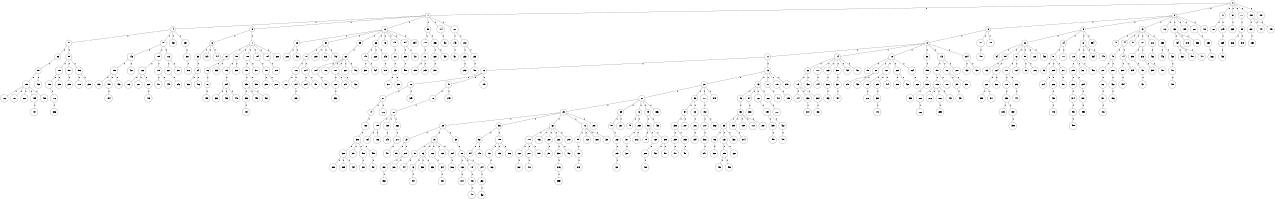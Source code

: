 graph G {
size="8.5,11;"
ratio = "expand;"
fixedsize="true;"
overlap="scale;"
node[shape=circle,width=.12,hight=.12,fontsize=12]
edge[fontsize=12]

0[label=" 0" color=black, pos="0.88560353,1.1411064!"];
1[label=" 1" color=black, pos="1.6471008,1.0781565!"];
2[label=" 2" color=black, pos="2.033503,1.2926166!"];
3[label=" 3" color=black, pos="1.8447437,0.15185859!"];
4[label=" 4" color=black, pos="1.8451859,2.2925003!"];
5[label=" 5" color=black, pos="2.2535921,2.6069397!"];
6[label=" 6" color=black, pos="1.7961394,0.56433489!"];
7[label=" 7" color=black, pos="1.1336665,1.0904903!"];
8[label=" 8" color=black, pos="2.0627262,0.36246043!"];
9[label=" 9" color=black, pos="0.1266523,1.4836723!"];
10[label=" 10" color=black, pos="1.1266256,0.112729!"];
11[label=" 11" color=black, pos="2.98296,2.264494!"];
12[label=" 12" color=black, pos="0.039567955,2.7737928!"];
13[label=" 13" color=black, pos="0.27637841,2.9498243!"];
14[label=" 14" color=black, pos="0.52128677,2.3589642!"];
15[label=" 15" color=black, pos="2.8545875,0.67422327!"];
16[label=" 16" color=black, pos="2.6810512,0.62714064!"];
17[label=" 17" color=black, pos="2.4773006,2.9678588!"];
18[label=" 18" color=black, pos="0.88710184,2.5752955!"];
19[label=" 19" color=black, pos="2.3451753,2.6982078!"];
20[label=" 20" color=black, pos="2.3967837,1.6779033!"];
21[label=" 21" color=black, pos="0.85273305,2.7456799!"];
22[label=" 22" color=black, pos="1.1418869,0.028973068!"];
23[label=" 23" color=black, pos="0.55409852,2.913788!"];
24[label=" 24" color=black, pos="2.73988,2.0428532!"];
25[label=" 25" color=black, pos="1.6517416,0.82110687!"];
26[label=" 26" color=black, pos="1.0912997,1.4089053!"];
27[label=" 27" color=black, pos="0.23619184,2.8212183!"];
28[label=" 28" color=black, pos="2.5791138,0.30613764!"];
29[label=" 29" color=black, pos="0.12684931,0.80586662!"];
30[label=" 30" color=black, pos="2.1564616,1.2652106!"];
31[label=" 31" color=black, pos="1.538036,1.9457098!"];
32[label=" 32" color=black, pos="2.7199272,0.4950967!"];
33[label=" 33" color=black, pos="0.99927491,2.9105122!"];
34[label=" 34" color=black, pos="2.7126059,0.52704962!"];
35[label=" 35" color=black, pos="2.4265306,0.58177331!"];
36[label=" 36" color=black, pos="2.8473896,0.43749119!"];
37[label=" 37" color=black, pos="1.9397285,2.2429751!"];
38[label=" 38" color=black, pos="2.0781975,2.8067502!"];
39[label=" 39" color=black, pos="0.68718423,2.8941496!"];
40[label=" 40" color=black, pos="1.741023,1.7787802!"];
41[label=" 41" color=black, pos="1.7054498,1.8308725!"];
42[label=" 42" color=black, pos="2.0087099,0.36685355!"];
43[label=" 43" color=black, pos="0.70619012,2.4408849!"];
44[label=" 44" color=black, pos="2.8365378,1.5278186!"];
45[label=" 45" color=black, pos="1.1217339,0.87245639!"];
46[label=" 46" color=black, pos="0.27897943,2.8161649!"];
47[label=" 47" color=black, pos="0.43166665,2.3732751!"];
48[label=" 48" color=black, pos="0.099560767,1.9129876!"];
49[label=" 49" color=black, pos="1.8413477,2.2230664!"];
50[label=" 50" color=black, pos="0.10178234,1.2852981!"];
51[label=" 51" color=black, pos="2.5385468,0.36155218!"];
52[label=" 52" color=black, pos="1.6045592,0.1513509!"];
53[label=" 53" color=black, pos="1.6601646,1.9262245!"];
54[label=" 54" color=black, pos="0.70301389,0.90530766!"];
55[label=" 55" color=black, pos="0.45270391,1.3073702!"];
56[label=" 56" color=black, pos="0.43063801,0.35727528!"];
57[label=" 57" color=black, pos="1.964218,2.1220433!"];
58[label=" 58" color=black, pos="1.1702616,1.8739728!"];
59[label=" 59" color=black, pos="2.1335244,0.083892995!"];
60[label=" 60" color=black, pos="2.1248958,1.4643767!"];
61[label=" 61" color=black, pos="0.25905118,2.7242044!"];
62[label=" 62" color=black, pos="0.13299057,0.096745607!"];
63[label=" 63" color=black, pos="0.90809478,2.1379592!"];
64[label=" 64" color=black, pos="0.62447367,0.61071848!"];
65[label=" 65" color=black, pos="2.0755761,2.654692!"];
66[label=" 66" color=black, pos="0.14010311,0.9546461!"];
67[label=" 67" color=black, pos="1.7641898,0.011711109!"];
68[label=" 68" color=black, pos="1.273783,1.674146!"];
69[label=" 69" color=black, pos="1.8666889,0.49489924!"];
70[label=" 70" color=black, pos="1.0278624,0.58537399!"];
71[label=" 71" color=black, pos="1.9957607,0.27469002!"];
72[label=" 72" color=black, pos="2.2185676,2.208926!"];
73[label=" 73" color=black, pos="1.6181702,1.5399814!"];
74[label=" 74" color=black, pos="0.39228294,0.031900872!"];
75[label=" 75" color=black, pos="2.5331666,2.0455584!"];
76[label=" 76" color=black, pos="1.5196998,2.3397838!"];
77[label=" 77" color=black, pos="2.1180548,2.3860682!"];
78[label=" 78" color=black, pos="0.42632789,1.0818745!"];
79[label=" 79" color=black, pos="0.69477533,2.0423229!"];
80[label=" 80" color=black, pos="1.241973,0.20748667!"];
81[label=" 81" color=black, pos="0.11486703,2.6184166!"];
82[label=" 82" color=black, pos="2.2420957,1.6636228!"];
83[label=" 83" color=black, pos="1.6939294,2.5822119!"];
84[label=" 84" color=black, pos="0.42888561,0.60001787!"];
85[label=" 85" color=black, pos="0.75667876,0.69285774!"];
86[label=" 86" color=black, pos="0.95752823,1.6050952!"];
87[label=" 87" color=black, pos="1.1312968,2.5656465!"];
88[label=" 88" color=black, pos="0.89866706,0.23341302!"];
89[label=" 89" color=black, pos="2.5206013,1.5206841!"];
90[label=" 90" color=black, pos="0.50214706,2.5379592!"];
91[label=" 91" color=black, pos="2.893488,2.4097057!"];
92[label=" 92" color=black, pos="2.0421669,1.8693141!"];
93[label=" 93" color=black, pos="0.99580962,1.9818523!"];
94[label=" 94" color=black, pos="1.336904,2.6056414!"];
95[label=" 95" color=black, pos="0.2343656,1.8414706!"];
96[label=" 96" color=black, pos="2.9444211,0.14656676!"];
97[label=" 97" color=black, pos="2.9267132,0.22771937!"];
98[label=" 98" color=black, pos="2.8515577,2.6249368!"];
99[label=" 99" color=black, pos="2.8858498,2.0674193!"];
100[label=" 100" color=black, pos="2.044366,1.7268623!"];
101[label=" 101" color=black, pos="1.4989051,1.9935135!"];
102[label=" 102" color=black, pos="1.295662,1.30401!"];
103[label=" 103" color=black, pos="1.7704429,2.6630603!"];
104[label=" 104" color=black, pos="2.2203642,0.17988644!"];
105[label=" 105" color=black, pos="0.47687788,2.5759377!"];
106[label=" 106" color=black, pos="1.1732844,1.0734812!"];
107[label=" 107" color=black, pos="2.2355169,2.9871508!"];
108[label=" 108" color=black, pos="0.077633761,2.3200587!"];
109[label=" 109" color=black, pos="1.4227276,2.412348!"];
110[label=" 110" color=black, pos="2.9127271,1.2484172!"];
111[label=" 111" color=black, pos="2.8618386,2.3980341!"];
112[label=" 112" color=black, pos="2.7211045,2.2292802!"];
113[label=" 113" color=black, pos="0.9855263,2.5264179!"];
114[label=" 114" color=black, pos="1.0060923,2.2179449!"];
115[label=" 115" color=black, pos="1.7407996,2.5214922!"];
116[label=" 116" color=black, pos="2.9191087,1.3949722!"];
117[label=" 117" color=black, pos="0.15512309,1.0602258!"];
118[label=" 118" color=black, pos="1.5236783,2.7510203!"];
119[label=" 119" color=black, pos="1.2201205,0.46771961!"];
120[label=" 120" color=black, pos="0.72697481,2.1392074!"];
121[label=" 121" color=black, pos="1.5022176,0.87131181!"];
122[label=" 122" color=black, pos="2.2655245,1.7499192!"];
123[label=" 123" color=black, pos="2.2943523,0.82475738!"];
124[label=" 124" color=black, pos="0.11296232,0.55529723!"];
125[label=" 125" color=black, pos="0.027049846,2.3359356!"];
126[label=" 126" color=black, pos="1.924166,0.93624497!"];
127[label=" 127" color=black, pos="0.23601022,1.0855115!"];
128[label=" 128" color=black, pos="1.1009643,0.67548613!"];
129[label=" 129" color=black, pos="0.89034422,1.1114919!"];
130[label=" 130" color=black, pos="1.6360546,2.1621927!"];
131[label=" 131" color=black, pos="0.13282247,1.1438679!"];
132[label=" 132" color=black, pos="2.2066797,0.51387021!"];
133[label=" 133" color=black, pos="0.3146882,0.78445767!"];
134[label=" 134" color=black, pos="1.9367618,0.38314071!"];
135[label=" 135" color=black, pos="2.1246672,1.135757!"];
136[label=" 136" color=black, pos="0.69337105,1.8288135!"];
137[label=" 137" color=black, pos="2.3580411,0.73958395!"];
138[label=" 138" color=black, pos="0.80171645,1.9245026!"];
139[label=" 139" color=black, pos="2.8887268,1.1803237!"];
140[label=" 140" color=black, pos="2.7675357,2.3291361!"];
141[label=" 141" color=black, pos="2.5439998,1.3210782!"];
142[label=" 142" color=black, pos="0.83429637,0.65353349!"];
143[label=" 143" color=black, pos="0.17287104,0.18459516!"];
144[label=" 144" color=black, pos="1.6005336,2.4499574!"];
145[label=" 145" color=black, pos="1.9537141,1.9526703!"];
146[label=" 146" color=black, pos="1.091318,0.68996944!"];
147[label=" 147" color=black, pos="0.94554351,2.0754513!"];
148[label=" 148" color=black, pos="2.5644871,0.79530317!"];
149[label=" 149" color=black, pos="2.5181811,0.58924835!"];
150[label=" 150" color=black, pos="0.8206002,2.3114411!"];
151[label=" 151" color=black, pos="1.0320723,2.8597133!"];
152[label=" 152" color=black, pos="2.5094449,2.5911806!"];
153[label=" 153" color=black, pos="0.49921201,2.2185895!"];
154[label=" 154" color=black, pos="1.4210239,1.5705748!"];
155[label=" 155" color=black, pos="0.77885209,1.0796466!"];
156[label=" 156" color=black, pos="0.050613513,2.451826!"];
157[label=" 157" color=black, pos="0.99133111,0.92127209!"];
158[label=" 158" color=black, pos="2.2838562,1.8054025!"];
159[label=" 159" color=black, pos="0.72874937,2.9485344!"];
160[label=" 160" color=black, pos="0.97478658,0.70135325!"];
161[label=" 161" color=black, pos="2.0835659,1.0645286!"];
162[label=" 162" color=black, pos="0.8285017,1.8711571!"];
163[label=" 163" color=black, pos="0.28112957,2.9506929!"];
164[label=" 164" color=black, pos="2.8257535,0.9005377!"];
165[label=" 165" color=black, pos="2.4435933,0.62901592!"];
166[label=" 166" color=black, pos="0.054522946,0.043377921!"];
167[label=" 167" color=black, pos="0.099534352,1.0214666!"];
168[label=" 168" color=black, pos="1.5316273,0.54831952!"];
169[label=" 169" color=black, pos="1.6427626,0.11978299!"];
170[label=" 170" color=black, pos="1.2479516,2.0786181!"];
171[label=" 171" color=black, pos="1.9417438,0.86082423!"];
172[label=" 172" color=black, pos="1.4318299,0.58458197!"];
173[label=" 173" color=black, pos="0.58317172,0.60287263!"];
174[label=" 174" color=black, pos="2.6480164,2.420967!"];
175[label=" 175" color=black, pos="2.6381629,0.82187165!"];
176[label=" 176" color=black, pos="0.1652534,0.78498344!"];
177[label=" 177" color=black, pos="0.98303931,0.27928026!"];
178[label=" 178" color=black, pos="2.8957065,1.760072!"];
179[label=" 179" color=black, pos="1.3872093,0.60494774!"];
180[label=" 180" color=black, pos="1.3822582,1.6944625!"];
181[label=" 181" color=black, pos="2.4031276,0.60312457!"];
182[label=" 182" color=black, pos="0.94358566,2.7986947!"];
183[label=" 183" color=black, pos="2.4665251,1.7515387!"];
184[label=" 184" color=black, pos="2.9907575,2.4397945!"];
185[label=" 185" color=black, pos="2.4412886,1.2047877!"];
186[label=" 186" color=black, pos="2.0769731,2.1744455!"];
187[label=" 187" color=black, pos="2.5857559,2.2832217!"];
188[label=" 188" color=black, pos="2.968923,0.93344401!"];
189[label=" 189" color=black, pos="0.27501929,1.4231945!"];
190[label=" 190" color=black, pos="1.5606601,0.80035348!"];
191[label=" 191" color=black, pos="2.8424556,1.6589638!"];
192[label=" 192" color=black, pos="0.08841441,2.8070099!"];
193[label=" 193" color=black, pos="0.81783302,1.8666982!"];
194[label=" 194" color=black, pos="2.9766572,2.3589885!"];
195[label=" 195" color=black, pos="1.820537,0.5304273!"];
196[label=" 196" color=black, pos="0.6198944,1.1615105!"];
197[label=" 197" color=black, pos="2.0004399,1.1135186!"];
198[label=" 198" color=black, pos="2.8065943,2.5882853!"];
199[label=" 199" color=black, pos="1.4657643,1.4822629!"];
200[label=" 200" color=black, pos="0.34600728,1.0838818!"];
201[label=" 201" color=black, pos="2.3010703,1.0586464!"];
202[label=" 202" color=black, pos="1.9917236,2.8401408!"];
203[label=" 203" color=black, pos="1.0598452,0.60172058!"];
204[label=" 204" color=black, pos="2.8344394,2.5746532!"];
205[label=" 205" color=black, pos="0.34793621,0.39597925!"];
206[label=" 206" color=black, pos="0.60204399,0.80358039!"];
207[label=" 207" color=black, pos="1.2315135,1.6219871!"];
208[label=" 208" color=black, pos="0.57511611,2.7413611!"];
209[label=" 209" color=black, pos="0.65644876,0.15391401!"];
210[label=" 210" color=black, pos="2.2176424,0.46043302!"];
211[label=" 211" color=black, pos="2.3646228,1.9572272!"];
212[label=" 212" color=black, pos="1.8253847,1.0339414!"];
213[label=" 213" color=black, pos="0.22005229,0.32785145!"];
214[label=" 214" color=black, pos="2.4141852,0.8899046!"];
215[label=" 215" color=black, pos="0.41727516,2.2232195!"];
216[label=" 216" color=black, pos="2.2177605,1.8685777!"];
217[label=" 217" color=black, pos="2.7645882,2.5223816!"];
218[label=" 218" color=black, pos="0.016546498,1.2597182!"];
219[label=" 219" color=black, pos="2.0449683,1.5802315!"];
220[label=" 220" color=black, pos="0.7488258,0.043673915!"];
221[label=" 221" color=black, pos="2.0440937,2.7909744!"];
222[label=" 222" color=black, pos="2.5029572,1.1039776!"];
223[label=" 223" color=black, pos="0.19277064,1.9126236!"];
224[label=" 224" color=black, pos="0.2917778,1.2847404!"];
225[label=" 225" color=black, pos="1.8036931,2.0385966!"];
226[label=" 226" color=black, pos="0.78993666,0.20140891!"];
227[label=" 227" color=black, pos="0.5152602,1.7052579!"];
228[label=" 228" color=black, pos="0.39581342,0.2329641!"];
229[label=" 229" color=black, pos="1.1204572,1.898186!"];
230[label=" 230" color=black, pos="1.7048175,1.5436468!"];
231[label=" 231" color=black, pos="0.32936073,2.3081192!"];
232[label=" 232" color=black, pos="1.2374718,2.6775045!"];
233[label=" 233" color=black, pos="0.39998159,1.8614045!"];
234[label=" 234" color=black, pos="0.014415893,0.024823169!"];
235[label=" 235" color=black, pos="1.8444538,2.7937621!"];
236[label=" 236" color=black, pos="1.4790129,2.6801743!"];
237[label=" 237" color=black, pos="0.050664683,0.2228845!"];
238[label=" 238" color=black, pos="2.5805239,0.65307025!"];
239[label=" 239" color=black, pos="2.2228017,2.5310231!"];
240[label=" 240" color=black, pos="0.55404905,2.5014384!"];
241[label=" 241" color=black, pos="0.9246287,1.1439489!"];
242[label=" 242" color=black, pos="0.4256562,1.4687207!"];
243[label=" 243" color=black, pos="2.8988531,2.5103772!"];
244[label=" 244" color=black, pos="1.289209,0.97733611!"];
245[label=" 245" color=black, pos="1.7689118,0.095355811!"];
246[label=" 246" color=black, pos="0.96675189,2.2593203!"];
247[label=" 247" color=black, pos="0.70961552,0.64982713!"];
248[label=" 248" color=black, pos="0.99887099,1.2176952!"];
249[label=" 249" color=black, pos="2.5141084,0.86254429!"];
250[label=" 250" color=black, pos="0.53041614,0.20987455!"];
251[label=" 251" color=black, pos="2.5937478,0.80713529!"];
252[label=" 252" color=black, pos="2.9108033,2.2228304!"];
253[label=" 253" color=black, pos="2.984692,2.0291508!"];
254[label=" 254" color=black, pos="0.06661227,0.14099752!"];
255[label=" 255" color=black, pos="0.078814391,2.0398924!"];
256[label=" 256" color=black, pos="0.94209016,1.0011851!"];
257[label=" 257" color=black, pos="1.6192317,0.39596306!"];
258[label=" 258" color=black, pos="1.1949943,2.5789171!"];
259[label=" 259" color=black, pos="1.3260894,0.67169882!"];
260[label=" 260" color=black, pos="1.1705238,0.91660774!"];
261[label=" 261" color=black, pos="1.2127154,1.1066597!"];
262[label=" 262" color=black, pos="0.23422951,0.055555498!"];
263[label=" 263" color=black, pos="1.0384818,2.3907293!"];
264[label=" 264" color=black, pos="0.35303544,1.4367705!"];
265[label=" 265" color=black, pos="1.2556437,1.1219149!"];
266[label=" 266" color=black, pos="0.43857117,0.23938013!"];
267[label=" 267" color=black, pos="1.0868844,0.0015531853!"];
268[label=" 268" color=black, pos="1.8056082,2.4126239!"];
269[label=" 269" color=black, pos="2.8639194,0.29765132!"];
270[label=" 270" color=black, pos="0.76694082,1.4111928!"];
271[label=" 271" color=black, pos="2.4486547,0.78599467!"];
272[label=" 272" color=black, pos="2.1938365,2.7739572!"];
273[label=" 273" color=black, pos="1.0554988,2.9001182!"];
274[label=" 274" color=black, pos="0.59670412,1.2587305!"];
275[label=" 275" color=black, pos="2.0505773,0.94099661!"];
276[label=" 276" color=black, pos="1.1784446,0.87450912!"];
277[label=" 277" color=black, pos="1.8729041,0.14051292!"];
278[label=" 278" color=black, pos="1.5253673,0.44526762!"];
279[label=" 279" color=black, pos="0.35362786,2.7757121!"];
280[label=" 280" color=black, pos="1.4540275,0.99694453!"];
281[label=" 281" color=black, pos="0.44554141,1.0035961!"];
282[label=" 282" color=black, pos="1.0365611,2.725834!"];
283[label=" 283" color=black, pos="2.5226103,2.943324!"];
284[label=" 284" color=black, pos="0.020451161,1.7434188!"];
285[label=" 285" color=black, pos="2.9899935,1.5332003!"];
286[label=" 286" color=black, pos="0.43563748,0.48938273!"];
287[label=" 287" color=black, pos="1.2097302,0.33672968!"];
288[label=" 288" color=black, pos="2.8147641,1.1732838!"];
289[label=" 289" color=black, pos="2.230737,0.30255101!"];
290[label=" 290" color=black, pos="2.4392066,1.3544366!"];
291[label=" 291" color=black, pos="2.6952157,0.66287167!"];
292[label=" 292" color=black, pos="1.1155937,1.6090221!"];
293[label=" 293" color=black, pos="1.2902222,0.62094799!"];
294[label=" 294" color=black, pos="0.12069026,0.51512504!"];
295[label=" 295" color=black, pos="1.3754255,2.9941781!"];
296[label=" 296" color=black, pos="2.1855289,0.45049504!"];
297[label=" 297" color=black, pos="2.3443419,0.683564!"];
298[label=" 298" color=black, pos="0.78143108,1.7453653!"];
299[label=" 299" color=black, pos="2.3357612,0.19231356!"];
300[label=" 300" color=black, pos="0.81452749,0.55694202!"];
301[label=" 301" color=black, pos="2.9435581,1.8306094!"];
302[label=" 302" color=black, pos="0.28822072,0.39466875!"];
303[label=" 303" color=black, pos="2.1975892,2.8538358!"];
304[label=" 304" color=black, pos="0.55630871,0.79938398!"];
305[label=" 305" color=black, pos="0.057376863,2.6841991!"];
306[label=" 306" color=black, pos="2.5209486,2.3154547!"];
307[label=" 307" color=black, pos="1.8378015,2.3080645!"];
308[label=" 308" color=black, pos="2.3091039,1.7570787!"];
309[label=" 309" color=black, pos="2.0428966,1.3169103!"];
310[label=" 310" color=black, pos="0.93342251,0.99476351!"];
311[label=" 311" color=black, pos="2.1004258,2.5141298!"];
312[label=" 312" color=black, pos="2.1529301,1.5573852!"];
313[label=" 313" color=black, pos="0.79646172,0.049114905!"];
314[label=" 314" color=black, pos="0.67114869,1.17412!"];
315[label=" 315" color=black, pos="2.8723378,2.1612791!"];
316[label=" 316" color=black, pos="1.3471911,2.4341037!"];
317[label=" 317" color=black, pos="0.5060458,2.721205!"];
318[label=" 318" color=black, pos="0.46259306,2.57048!"];
319[label=" 319" color=black, pos="0.56456775,2.2197535!"];
320[label=" 320" color=black, pos="2.3981235,0.92780481!"];
321[label=" 321" color=black, pos="2.0187229,2.5119955!"];
322[label=" 322" color=black, pos="1.3414893,2.1988217!"];
323[label=" 323" color=black, pos="0.16830003,1.3952689!"];
324[label=" 324" color=black, pos="2.2784585,1.9055788!"];
325[label=" 325" color=black, pos="1.5803866,2.2239727!"];
326[label=" 326" color=black, pos="0.34275222,1.6059985!"];
327[label=" 327" color=black, pos="0.87906238,1.6248178!"];
328[label=" 328" color=black, pos="2.6028906,1.4717711!"];
329[label=" 329" color=black, pos="1.5295423,2.311485!"];
330[label=" 330" color=black, pos="0.66988202,2.0848588!"];
331[label=" 331" color=black, pos="1.8704075,1.3536732!"];
332[label=" 332" color=black, pos="2.3095002,1.9333704!"];
333[label=" 333" color=black, pos="1.8860358,2.9328664!"];
334[label=" 334" color=black, pos="0.9517957,0.13610794!"];
335[label=" 335" color=black, pos="2.3646169,0.10804393!"];
336[label=" 336" color=black, pos="0.31354837,2.589121!"];
337[label=" 337" color=black, pos="1.5635815,1.7141224!"];
338[label=" 338" color=black, pos="2.4109128,1.0716456!"];
339[label=" 339" color=black, pos="0.27910874,0.4301864!"];
340[label=" 340" color=black, pos="2.6845708,2.4784957!"];
341[label=" 341" color=black, pos="2.5208999,0.79939451!"];
342[label=" 342" color=black, pos="2.950227,2.3035537!"];
343[label=" 343" color=black, pos="0.6964282,2.2823515!"];
344[label=" 344" color=black, pos="0.99141257,0.85306729!"];
345[label=" 345" color=black, pos="2.7720785,0.78845763!"];
346[label=" 346" color=black, pos="1.3661708,1.4643117!"];
347[label=" 347" color=black, pos="1.285422,2.2338884!"];
348[label=" 348" color=black, pos="0.25805489,2.5405993!"];
349[label=" 349" color=black, pos="1.1237461,0.25165034!"];
350[label=" 350" color=black, pos="1.2754963,0.38881705!"];
351[label=" 351" color=black, pos="0.96680158,2.981901!"];
352[label=" 352" color=black, pos="2.542641,2.5132082!"];
353[label=" 353" color=black, pos="1.402158,2.4977109!"];
354[label=" 354" color=black, pos="1.1617691,2.4136083!"];
355[label=" 355" color=black, pos="1.8565206,1.4171839!"];
356[label=" 356" color=black, pos="2.3598808,2.8935303!"];
357[label=" 357" color=black, pos="2.297777,0.55760008!"];
358[label=" 358" color=black, pos="0.70038463,0.54519778!"];
359[label=" 359" color=black, pos="0.61758563,1.6254004!"];
360[label=" 360" color=black, pos="2.3620672,0.47494614!"];
361[label=" 361" color=black, pos="2.4402745,0.53255392!"];
362[label=" 362" color=black, pos="1.9346796,1.0492346!"];
363[label=" 363" color=black, pos="1.5936589,0.90577572!"];
364[label=" 364" color=black, pos="0.4242017,0.43716665!"];
365[label=" 365" color=black, pos="1.9444866,1.295252!"];
366[label=" 366" color=black, pos="1.9411839,1.3120575!"];
367[label=" 367" color=black, pos="2.3675486,2.7189961!"];
368[label=" 368" color=black, pos="0.076066446,0.49384094!"];
369[label=" 369" color=black, pos="1.1665993,1.1183845!"];
370[label=" 370" color=black, pos="0.97255705,2.892479!"];
371[label=" 371" color=black, pos="2.6340376,0.51975566!"];
372[label=" 372" color=black, pos="1.5975608,1.780218!"];
373[label=" 373" color=black, pos="1.9516891,0.18691868!"];
374[label=" 374" color=black, pos="2.9159199,2.4516424!"];
375[label=" 375" color=black, pos="0.43643401,2.0130843!"];
376[label=" 376" color=black, pos="0.36458072,2.0288414!"];
377[label=" 377" color=black, pos="0.53332006,2.6324588!"];
378[label=" 378" color=black, pos="0.31484495,1.0720931!"];
379[label=" 379" color=black, pos="0.32319255,0.0071218819!"];
380[label=" 380" color=black, pos="0.54877106,1.4628007!"];
381[label=" 381" color=black, pos="2.86281,1.393333!"];
382[label=" 382" color=black, pos="2.1486956,2.0621983!"];
383[label=" 383" color=black, pos="1.0156139,2.09763!"];
384[label=" 384" color=black, pos="0.5822078,0.91137457!"];
385[label=" 385" color=black, pos="2.2736972,0.62140499!"];
386[label=" 386" color=black, pos="2.0687712,0.53742475!"];
387[label=" 387" color=black, pos="2.2853468,0.31271704!"];
388[label=" 388" color=black, pos="1.3318866,0.33457797!"];
389[label=" 389" color=black, pos="1.4252371,1.9734264!"];
390[label=" 390" color=black, pos="1.5728864,0.15906226!"];
391[label=" 391" color=black, pos="0.11090729,0.96869487!"];
392[label=" 392" color=black, pos="1.3831637,1.808643!"];
393[label=" 393" color=black, pos="1.4239028,1.2454031!"];
394[label=" 394" color=black, pos="2.123546,2.8846377!"];
395[label=" 395" color=black, pos="0.32737449,0.24301067!"];
396[label=" 396" color=black, pos="2.9728725,1.8539576!"];
397[label=" 397" color=black, pos="2.3054996,1.9720423!"];
398[label=" 398" color=black, pos="1.8630086,2.4668863!"];
399[label=" 399" color=black, pos="2.3877969,2.667031!"];
400[label=" 400" color=black, pos="2.3156506,2.4278215!"];
401[label=" 401" color=black, pos="2.9057219,0.23222741!"];
402[label=" 402" color=black, pos="0.45605246,2.4381608!"];
403[label=" 403" color=black, pos="0.31421989,0.44268799!"];
404[label=" 404" color=black, pos="1.2587601,0.68520204!"];
405[label=" 405" color=black, pos="1.1240295,2.4426457!"];
406[label=" 406" color=black, pos="1.788349,1.9609541!"];
407[label=" 407" color=black, pos="1.3451132,2.9471064!"];
408[label=" 408" color=black, pos="1.1036591,2.4003173!"];
409[label=" 409" color=black, pos="0.048152523,0.038649018!"];
410[label=" 410" color=black, pos="0.7494098,1.2876319!"];
411[label=" 411" color=black, pos="0.15798122,2.3507221!"];
412[label=" 412" color=black, pos="0.02696548,1.981001!"];
413[label=" 413" color=black, pos="2.6931685,1.1380332!"];
414[label=" 414" color=black, pos="1.3331788,2.6576634!"];
415[label=" 415" color=black, pos="2.7269724,0.33905586!"];
416[label=" 416" color=black, pos="1.9796977,2.8400126!"];
417[label=" 417" color=black, pos="0.37191778,0.53205522!"];
418[label=" 418" color=black, pos="0.35547136,2.1849573!"];
419[label=" 419" color=black, pos="0.55000706,1.9301939!"];
420[label=" 420" color=black, pos="2.5716035,0.72796753!"];
421[label=" 421" color=black, pos="0.3348417,1.7462895!"];
422[label=" 422" color=black, pos="0.96498793,2.3463125!"];
423[label=" 423" color=black, pos="1.0087227,0.5225918!"];
424[label=" 424" color=black, pos="1.4247415,0.016270638!"];
425[label=" 425" color=black, pos="2.2412659,0.91798687!"];
426[label=" 426" color=black, pos="1.368013,2.1101899!"];
427[label=" 427" color=black, pos="1.6386235,0.4949926!"];
428[label=" 428" color=black, pos="1.9515787,1.4749991!"];
429[label=" 429" color=black, pos="1.0889608,1.9544409!"];
430[label=" 430" color=black, pos="0.62524149,1.7459091!"];
431[label=" 431" color=black, pos="2.9861218,0.62238458!"];
432[label=" 432" color=black, pos="2.6311052,0.20752266!"];
433[label=" 433" color=black, pos="1.1869811,0.46910843!"];
434[label=" 434" color=black, pos="2.2284537,0.47301413!"];
435[label=" 435" color=black, pos="1.6196821,2.0773042!"];
436[label=" 436" color=black, pos="0.19096687,2.8576812!"];
437[label=" 437" color=black, pos="1.7735919,0.33387644!"];
438[label=" 438" color=black, pos="2.1128755,2.0327976!"];
439[label=" 439" color=black, pos="1.3482863,1.5098607!"];
440[label=" 440" color=black, pos="1.2938374,0.85176269!"];
441[label=" 441" color=black, pos="2.8428929,2.0358125!"];
442[label=" 442" color=black, pos="1.9001694,0.93842377!"];
443[label=" 443" color=black, pos="0.47683337,0.091112256!"];
444[label=" 444" color=black, pos="0.5680313,2.9477279!"];
445[label=" 445" color=black, pos="1.7609155,2.7404566!"];
446[label=" 446" color=black, pos="1.3613898,1.9727883!"];
447[label=" 447" color=black, pos="2.4284363,1.6890677!"];
448[label=" 448" color=black, pos="1.2000324,2.2030921!"];
449[label=" 449" color=black, pos="1.8617015,2.1142719!"];
450[label=" 450" color=black, pos="2.7477313,1.2817225!"];
451[label=" 451" color=black, pos="0.068423624,2.8923649!"];
452[label=" 452" color=black, pos="2.3216281,0.97807814!"];
453[label=" 453" color=black, pos="1.1216972,1.9563345!"];
454[label=" 454" color=black, pos="2.4917889,0.19276319!"];
455[label=" 455" color=black, pos="0.41177186,0.64249893!"];
456[label=" 456" color=black, pos="2.4226614,0.65472953!"];
457[label=" 457" color=black, pos="1.0844957,0.046233859!"];
458[label=" 458" color=black, pos="1.821697,0.056791628!"];
459[label=" 459" color=black, pos="1.700791,2.5265756!"];
460[label=" 460" color=black, pos="0.7892493,2.1049627!"];
461[label=" 461" color=black, pos="2.2231884,0.39403346!"];
462[label=" 462" color=black, pos="1.9904201,1.6352026!"];
463[label=" 463" color=black, pos="2.4686276,2.0139962!"];
464[label=" 464" color=black, pos="2.1232926,0.17565185!"];
465[label=" 465" color=black, pos="1.4377271,0.040015265!"];
466[label=" 466" color=black, pos="1.549842,0.1495447!"];
467[label=" 467" color=black, pos="1.0459634,1.2730522!"];
468[label=" 468" color=black, pos="1.1807739,2.7461592!"];
469[label=" 469" color=black, pos="0.43931211,0.11893969!"];
470[label=" 470" color=black, pos="1.7269893,1.8319241!"];
471[label=" 471" color=black, pos="1.0318438,0.086905816!"];
472[label=" 472" color=black, pos="2.514646,0.36292464!"];
473[label=" 473" color=black, pos="2.4844434,1.2117972!"];
474[label=" 474" color=black, pos="2.4997468,0.28491842!"];
475[label=" 475" color=black, pos="0.037462111,1.3809229!"];
476[label=" 476" color=black, pos="1.9359855,0.62219841!"];
477[label=" 477" color=black, pos="0.26727468,2.8050298!"];
478[label=" 478" color=black, pos="2.4952804,1.1898808!"];
479[label=" 479" color=black, pos="0.48287417,1.6822605!"];
480[label=" 480" color=black, pos="0.53934431,0.94989325!"];
481[label=" 481" color=black, pos="2.448125,2.0580731!"];
482[label=" 482" color=black, pos="0.52303227,0.49358203!"];
483[label=" 483" color=black, pos="2.9009621,0.77873043!"];
484[label=" 484" color=black, pos="0.0015869867,2.2122451!"];
485[label=" 485" color=black, pos="2.1420669,2.2631256!"];
486[label=" 486" color=black, pos="1.6542287,2.1644714!"];
487[label=" 487" color=black, pos="0.72979311,1.1346231!"];
488[label=" 488" color=black, pos="1.8919171,1.2929251!"];
489[label=" 489" color=black, pos="0.24620673,2.287914!"];
490[label=" 490" color=black, pos="2.6939897,0.32973338!"];
491[label=" 491" color=black, pos="0.65600091,1.4318993!"];
492[label=" 492" color=black, pos="0.50939264,0.92644957!"];
493[label=" 493" color=black, pos="1.6614193,2.2888069!"];
494[label=" 494" color=black, pos="1.6425817,1.4527509!"];
495[label=" 495" color=black, pos="2.3000103,2.6415122!"];
496[label=" 496" color=black, pos="1.6718903,1.5319695!"];
497[label=" 497" color=black, pos="2.2854355,0.68733606!"];
498[label=" 498" color=black, pos="0.60137941,1.5743769!"];
499[label=" 499" color=black, pos="1.1255332,1.9149682!"];
0--1[label="1"]
0--2[label="1"]
0--17[label="1"]
0--31[label="1"]
0--71[label="1"]
0--190[label="1"]
0--197[label="1"]
1--4[label="1"]
1--5[label="1"]
1--10[label="1"]
1--98[label="1"]
1--114[label="1"]
1--127[label="1"]
2--3[label="1"]
2--9[label="1"]
2--19[label="1"]
2--112[label="1"]
2--132[label="1"]
2--195[label="1"]
2--281[label="1"]
2--412[label="1"]
3--8[label="1"]
3--101[label="1"]
3--188[label="1"]
4--81[label="1"]
4--97[label="1"]
4--152[label="1"]
4--257[label="1"]
5--6[label="1"]
5--7[label="1"]
6--35[label="1"]
6--347[label="1"]
6--414[label="1"]
7--15[label="1"]
7--58[label="1"]
7--108[label="1"]
7--154[label="1"]
7--184[label="1"]
7--308[label="1"]
8--11[label="1"]
8--14[label="1"]
8--18[label="1"]
8--38[label="1"]
8--142[label="1"]
8--304[label="1"]
9--22[label="1"]
9--24[label="1"]
9--61[label="1"]
9--334[label="1"]
10--28[label="1"]
10--30[label="1"]
10--33[label="1"]
10--66[label="1"]
10--76[label="1"]
10--145[label="1"]
10--194[label="1"]
10--394[label="1"]
11--12[label="1"]
11--13[label="1"]
12--16[label="1"]
12--41[label="1"]
12--149[label="1"]
13--20[label="1"]
13--43[label="1"]
13--77[label="1"]
13--119[label="1"]
13--340[label="1"]
14--26[label="1"]
14--117[label="1"]
14--123[label="1"]
14--310[label="1"]
14--429[label="1"]
14--461[label="1"]
15--86[label="1"]
15--333[label="1"]
16--27[label="1"]
16--349[label="1"]
17--60[label="1"]
17--249[label="1"]
18--79[label="1"]
18--82[label="1"]
18--121[label="1"]
18--225[label="1"]
18--264[label="1"]
19--40[label="1"]
19--44[label="1"]
19--57[label="1"]
19--181[label="1"]
19--212[label="1"]
19--253[label="1"]
20--21[label="1"]
20--32[label="1"]
20--177[label="1"]
20--375[label="1"]
21--23[label="1"]
21--39[label="1"]
21--42[label="1"]
21--49[label="1"]
21--336[label="1"]
22--34[label="1"]
22--59[label="1"]
22--67[label="1"]
22--90[label="1"]
22--128[label="1"]
22--438[label="1"]
23--25[label="1"]
23--36[label="1"]
23--62[label="1"]
23--72[label="1"]
23--290[label="1"]
24--91[label="1"]
24--171[label="1"]
25--29[label="1"]
25--37[label="1"]
25--69[label="1"]
26--141[label="1"]
26--436[label="1"]
27--47[label="1"]
27--126[label="1"]
28--288[label="1"]
28--493[label="1"]
29--55[label="1"]
29--275[label="1"]
30--70[label="1"]
30--205[label="1"]
30--313[label="1"]
30--473[label="1"]
31--339[label="1"]
32--54[label="1"]
32--131[label="1"]
33--68[label="1"]
35--64[label="1"]
36--52[label="1"]
36--105[label="1"]
37--51[label="1"]
37--63[label="1"]
37--102[label="1"]
37--165[label="1"]
37--204[label="1"]
38--159[label="1"]
39--50[label="1"]
39--231[label="1"]
41--78[label="1"]
41--245[label="1"]
42--45[label="1"]
42--283[label="1"]
43--46[label="1"]
43--84[label="1"]
43--122[label="1"]
43--222[label="1"]
44--48[label="1"]
44--74[label="1"]
46--53[label="1"]
47--168[label="1"]
48--207[label="1"]
48--270[label="1"]
49--56[label="1"]
49--465[label="1"]
50--203[label="1"]
51--444[label="1"]
52--94[label="1"]
52--148[label="1"]
53--65[label="1"]
53--135[label="1"]
53--139[label="1"]
53--172[label="1"]
53--250[label="1"]
54--236[label="1"]
54--287[label="1"]
56--75[label="1"]
56--129[label="1"]
56--315[label="1"]
58--193[label="1"]
58--369[label="1"]
59--133[label="1"]
59--224[label="1"]
61--118[label="1"]
61--166[label="1"]
61--354[label="1"]
61--440[label="1"]
62--110[label="1"]
62--196[label="1"]
62--218[label="1"]
62--267[label="1"]
62--279[label="1"]
63--73[label="1"]
63--338[label="1"]
63--365[label="1"]
64--352[label="1"]
64--486[label="1"]
65--96[label="1"]
65--125[label="1"]
65--350[label="1"]
66--140[label="1"]
66--223[label="1"]
66--243[label="1"]
67--111[label="1"]
67--124[label="1"]
68--104[label="1"]
68--106[label="1"]
68--107[label="1"]
68--227[label="1"]
68--496[label="1"]
69--80[label="1"]
70--116[label="1"]
70--274[label="1"]
71--85[label="1"]
72--95[label="1"]
72--113[label="1"]
72--320[label="1"]
72--331[label="1"]
73--494[label="1"]
74--307[label="1"]
74--345[label="1"]
77--472[label="1"]
78--88[label="1"]
80--103[label="1"]
80--147[label="1"]
80--244[label="1"]
81--83[label="1"]
81--99[label="1"]
82--248[label="1"]
82--435[label="1"]
83--89[label="1"]
84--388[label="1"]
85--326[label="1"]
85--378[label="1"]
86--87[label="1"]
87--489[label="1"]
88--109[label="1"]
88--138[label="1"]
88--262[label="1"]
89--130[label="1"]
89--469[label="1"]
90--92[label="1"]
90--286[label="1"]
91--93[label="1"]
91--209[label="1"]
91--277[label="1"]
95--136[label="1"]
96--360[label="1"]
97--146[label="1"]
97--155[label="1"]
97--173[label="1"]
98--115[label="1"]
98--256[label="1"]
99--100[label="1"]
99--151[label="1"]
99--156[label="1"]
100--150[label="1"]
100--389[label="1"]
101--418[label="1"]
102--324[label="1"]
103--344[label="1"]
104--425[label="1"]
105--137[label="1"]
105--153[label="1"]
105--296[label="1"]
107--120[label="1"]
107--241[label="1"]
107--426[label="1"]
108--158[label="1"]
108--317[label="1"]
109--164[label="1"]
109--186[label="1"]
110--160[label="1"]
110--217[label="1"]
110--319[label="1"]
111--170[label="1"]
111--393[label="1"]
114--402[label="1"]
115--161[label="1"]
116--260[label="1"]
116--294[label="1"]
117--144[label="1"]
118--215[label="1"]
118--361[label="1"]
118--456[label="1"]
119--185[label="1"]
120--332[label="1"]
121--183[label="1"]
121--299[label="1"]
121--474[label="1"]
122--189[label="1"]
123--376[label="1"]
125--298[label="1"]
125--322[label="1"]
127--143[label="1"]
127--202[label="1"]
129--220[label="1"]
130--182[label="1"]
130--187[label="1"]
130--282[label="1"]
130--405[label="1"]
130--488[label="1"]
131--206[label="1"]
132--134[label="1"]
132--273[label="1"]
132--363[label="1"]
134--292[label="1"]
134--450[label="1"]
134--477[label="1"]
135--314[label="1"]
136--342[label="1"]
137--163[label="1"]
138--240[label="1"]
140--329[label="1"]
140--464[label="1"]
141--174[label="1"]
141--232[label="1"]
141--364[label="1"]
142--157[label="1"]
142--167[label="1"]
142--200[label="1"]
143--431[label="1"]
145--211[label="1"]
146--198[label="1"]
146--427[label="1"]
147--476[label="1"]
150--176[label="1"]
151--295[label="1"]
154--191[label="1"]
155--162[label="1"]
155--175[label="1"]
156--178[label="1"]
156--239[label="1"]
157--179[label="1"]
157--180[label="1"]
158--348[label="1"]
158--399[label="1"]
159--303[label="1"]
160--367[label="1"]
161--199[label="1"]
161--242[label="1"]
162--169[label="1"]
162--201[label="1"]
162--229[label="1"]
167--247[label="1"]
167--351[label="1"]
168--300[label="1"]
170--238[label="1"]
173--221[label="1"]
173--291[label="1"]
175--411[label="1"]
175--449[label="1"]
176--386[label="1"]
177--192[label="1"]
179--208[label="1"]
179--276[label="1"]
179--280[label="1"]
179--442[label="1"]
181--309[label="1"]
181--373[label="1"]
183--216[label="1"]
184--219[label="1"]
189--305[label="1"]
189--422[label="1"]
190--237[label="1"]
190--447[label="1"]
190--475[label="1"]
191--235[label="1"]
191--278[label="1"]
192--210[label="1"]
192--362[label="1"]
193--254[label="1"]
194--289[label="1"]
194--421[label="1"]
198--353[label="1"]
198--419[label="1"]
198--453[label="1"]
202--233[label="1"]
202--255[label="1"]
203--213[label="1"]
204--306[label="1"]
206--384[label="1"]
207--261[label="1"]
208--266[label="1"]
209--214[label="1"]
209--226[label="1"]
210--302[label="1"]
211--263[label="1"]
212--482[label="1"]
213--321[label="1"]
215--230[label="1"]
215--234[label="1"]
217--410[label="1"]
218--251[label="1"]
220--408[label="1"]
221--246[label="1"]
222--272[label="1"]
224--228[label="1"]
224--372[label="1"]
225--258[label="1"]
225--403[label="1"]
226--430[label="1"]
228--358[label="1"]
228--377[label="1"]
229--413[label="1"]
230--374[label="1"]
232--370[label="1"]
233--293[label="1"]
234--387[label="1"]
236--259[label="1"]
236--383[label="1"]
237--265[label="1"]
238--343[label="1"]
238--357[label="1"]
243--379[label="1"]
244--252[label="1"]
247--415[label="1"]
249--269[label="1"]
252--462[label="1"]
253--446[label="1"]
253--468[label="1"]
254--368[label="1"]
254--433[label="1"]
254--448[label="1"]
255--406[label="1"]
256--325[label="1"]
256--439[label="1"]
257--301[label="1"]
259--417[label="1"]
261--381[label="1"]
262--271[label="1"]
263--371[label="1"]
263--390[label="1"]
264--268[label="1"]
267--330[label="1"]
267--467[label="1"]
269--483[label="1"]
270--432[label="1"]
271--457[label="1"]
274--284[label="1"]
274--451[label="1"]
275--297[label="1"]
275--318[label="1"]
277--391[label="1"]
280--335[label="1"]
281--285[label="1"]
283--311[label="1"]
283--312[label="1"]
285--366[label="1"]
289--499[label="1"]
294--323[label="1"]
297--392[label="1"]
298--409[label="1"]
298--458[label="1"]
299--382[label="1"]
300--328[label="1"]
300--397[label="1"]
300--400[label="1"]
300--459[label="1"]
301--316[label="1"]
302--341[label="1"]
303--356[label="1"]
304--423[label="1"]
304--428[label="1"]
305--495[label="1"]
307--454[label="1"]
309--401[label="1"]
310--337[label="1"]
311--327[label="1"]
315--452[label="1"]
315--481[label="1"]
324--480[label="1"]
325--359[label="1"]
328--380[label="1"]
328--385[label="1"]
328--434[label="1"]
330--346[label="1"]
337--404[label="1"]
346--355[label="1"]
348--396[label="1"]
348--445[label="1"]
348--492[label="1"]
357--398[label="1"]
364--460[label="1"]
373--395[label="1"]
373--487[label="1"]
374--490[label="1"]
376--463[label="1"]
381--416[label="1"]
382--470[label="1"]
383--491[label="1"]
387--455[label="1"]
393--441[label="1"]
396--484[label="1"]
400--420[label="1"]
401--437[label="1"]
405--407[label="1"]
419--424[label="1"]
422--479[label="1"]
430--443[label="1"]
432--466[label="1"]
459--497[label="1"]
468--471[label="1"]
471--485[label="1"]
476--478[label="1"]
490--498[label="1"]

}
